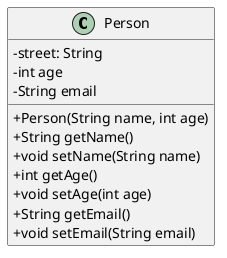 @startuml

skinparam classAttributeIconSize 0

class Person {
  -street: String
  -int age
  -String email

  +Person(String name, int age)
  +String getName()
  +void setName(String name)
  +int getAge()
  +void setAge(int age)
  +String getEmail()
  +void setEmail(String email)
}



@enduml